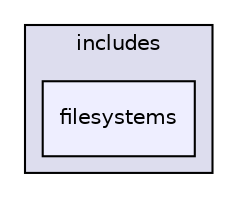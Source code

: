 digraph "source/includes/filesystems" {
  compound=true
  node [ fontsize="10", fontname="Helvetica"];
  edge [ labelfontsize="10", labelfontname="Helvetica"];
  subgraph clusterdir_c9f89f587e7e777be723ee48a3df5844 {
    graph [ bgcolor="#ddddee", pencolor="black", label="includes" fontname="Helvetica", fontsize="10", URL="dir_c9f89f587e7e777be723ee48a3df5844.html"]
  dir_3852ad177b5f254bda380b9f1db91cef [shape=box, label="filesystems", style="filled", fillcolor="#eeeeff", pencolor="black", URL="dir_3852ad177b5f254bda380b9f1db91cef.html"];
  }
}

